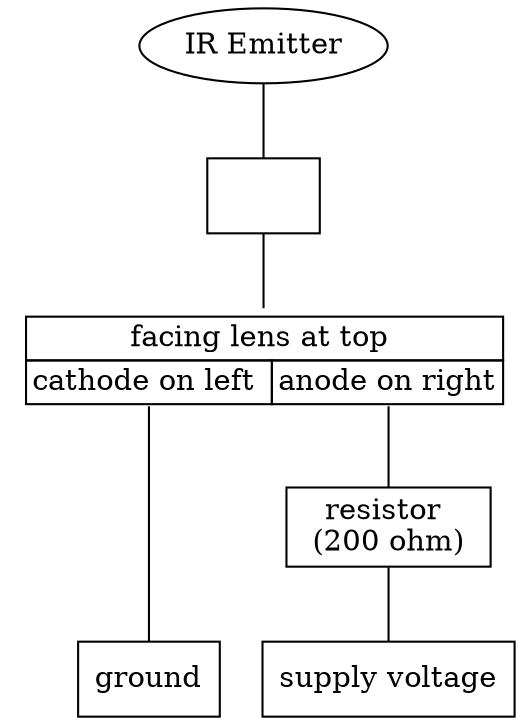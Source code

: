 graph irjig {
    { rank=same ground power };
    iremitter [label="IR Emitter" ];
    iremitterimg [image="IR-emitter.jpg", label="", shape=box];
    iremitterbody [label=<
	  <table border='0' cellborder='1' cellspacing='0'><tr><td colspan="2">facing lens at top </td></tr>
	  <tr><td port='cat'>cathode on left </td> <td port='anode'>anode on right</td></tr></table>>, shape=plaintext];
	ground [label=<ground>, shape=box];
	resistor [label=<resistor <br/> (200 ohm) >, shape=box];
	power [label="supply voltage", shape=box];
	
    iremitter -- iremitterimg;
	iremitterimg -- iremitterbody;
	iremitterbody:cat -- ground;
	iremitterbody:anode -- resistor;
	resistor -- power;
}